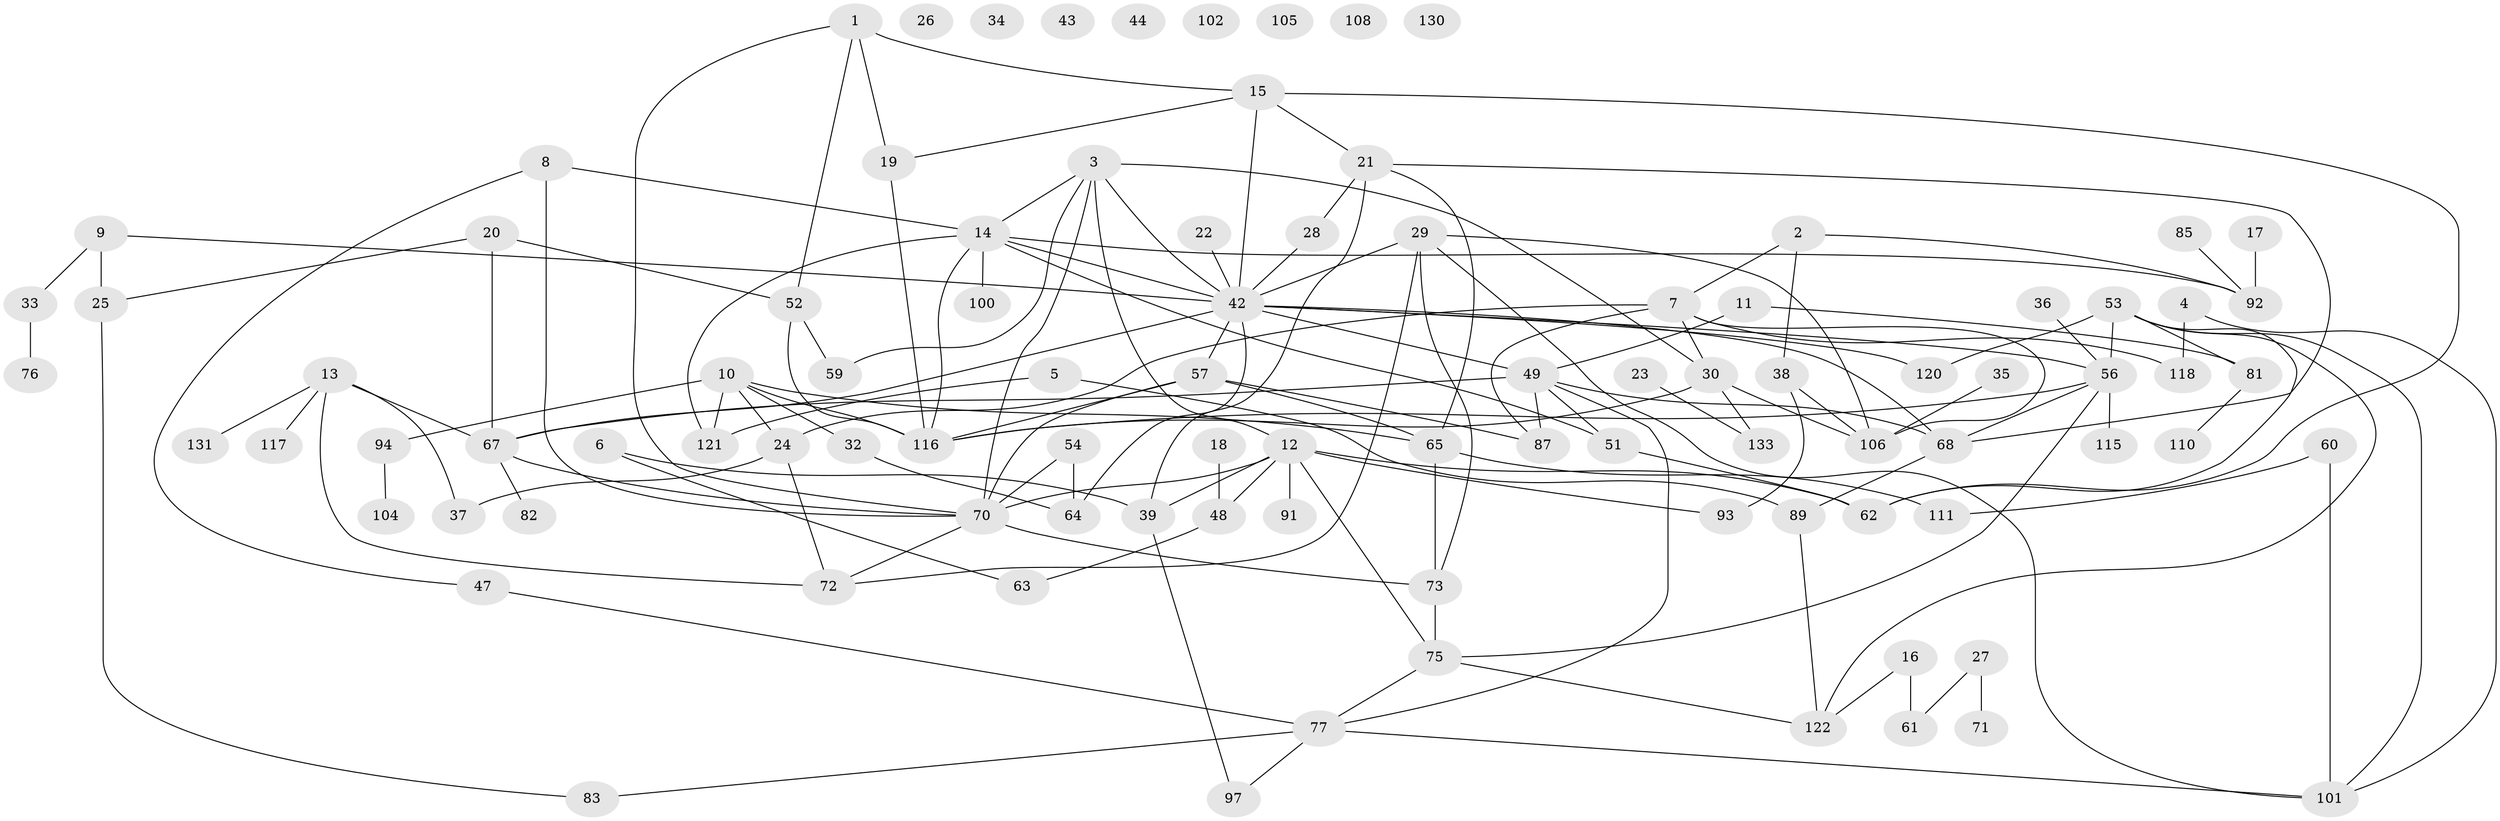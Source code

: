 // original degree distribution, {4: 0.17391304347826086, 3: 0.1956521739130435, 2: 0.2753623188405797, 5: 0.08695652173913043, 1: 0.16666666666666666, 0: 0.057971014492753624, 7: 0.021739130434782608, 6: 0.014492753623188406, 9: 0.007246376811594203}
// Generated by graph-tools (version 1.1) at 2025/16/03/04/25 18:16:28]
// undirected, 96 vertices, 147 edges
graph export_dot {
graph [start="1"]
  node [color=gray90,style=filled];
  1;
  2;
  3 [super="+41"];
  4;
  5;
  6;
  7 [super="+132"];
  8 [super="+69"];
  9 [super="+46"];
  10 [super="+128"];
  11;
  12 [super="+138"];
  13;
  14 [super="+123"];
  15 [super="+45"];
  16;
  17;
  18;
  19 [super="+113"];
  20;
  21 [super="+31"];
  22;
  23;
  24 [super="+50"];
  25 [super="+40"];
  26;
  27;
  28;
  29 [super="+119"];
  30;
  32;
  33;
  34;
  35;
  36;
  37;
  38;
  39 [super="+66"];
  42 [super="+124+90"];
  43;
  44;
  47;
  48;
  49;
  51 [super="+112"];
  52 [super="+55"];
  53 [super="+134+58"];
  54;
  56 [super="+127"];
  57 [super="+84"];
  59 [super="+79"];
  60;
  61;
  62;
  63;
  64;
  65;
  67 [super="+99"];
  68 [super="+86"];
  70 [super="+74+88"];
  71;
  72;
  73 [super="+114"];
  75 [super="+98"];
  76;
  77 [super="+80"];
  81;
  82;
  83;
  85;
  87;
  89;
  91;
  92;
  93;
  94;
  97;
  100;
  101;
  102;
  104;
  105;
  106;
  108;
  110;
  111;
  115;
  116 [super="+135"];
  117;
  118;
  120;
  121;
  122;
  130;
  131;
  133;
  1 -- 15;
  1 -- 70;
  1 -- 19;
  1 -- 52;
  2 -- 38;
  2 -- 92;
  2 -- 7;
  3 -- 30;
  3 -- 59;
  3 -- 14;
  3 -- 12;
  3 -- 42;
  3 -- 70;
  4 -- 101;
  4 -- 118;
  5 -- 89;
  5 -- 121;
  6 -- 63;
  6 -- 39;
  7 -- 30;
  7 -- 87;
  7 -- 106;
  7 -- 118;
  7 -- 24;
  8 -- 70;
  8 -- 14;
  8 -- 47;
  9 -- 33;
  9 -- 42;
  9 -- 25;
  10 -- 65;
  10 -- 94;
  10 -- 116;
  10 -- 32;
  10 -- 121;
  10 -- 24;
  11 -- 49;
  11 -- 81;
  12 -- 39;
  12 -- 48;
  12 -- 70;
  12 -- 91;
  12 -- 75;
  12 -- 93;
  12 -- 62;
  13 -- 37;
  13 -- 72;
  13 -- 117;
  13 -- 131;
  13 -- 67;
  14 -- 100;
  14 -- 116;
  14 -- 121;
  14 -- 51;
  14 -- 92;
  14 -- 42;
  15 -- 19;
  15 -- 42;
  15 -- 21;
  15 -- 62;
  16 -- 61;
  16 -- 122;
  17 -- 92;
  18 -- 48;
  19 -- 116;
  20 -- 67;
  20 -- 52;
  20 -- 25;
  21 -- 65;
  21 -- 68;
  21 -- 28;
  21 -- 39;
  22 -- 42;
  23 -- 133;
  24 -- 37;
  24 -- 72;
  25 -- 83;
  27 -- 61;
  27 -- 71;
  28 -- 42;
  29 -- 106;
  29 -- 101;
  29 -- 72;
  29 -- 73;
  29 -- 42;
  30 -- 106;
  30 -- 133;
  30 -- 116;
  32 -- 64;
  33 -- 76;
  35 -- 106;
  36 -- 56;
  38 -- 93;
  38 -- 106;
  39 -- 97;
  42 -- 64;
  42 -- 49;
  42 -- 68;
  42 -- 120;
  42 -- 56;
  42 -- 67;
  42 -- 57;
  47 -- 77;
  48 -- 63;
  49 -- 51;
  49 -- 68;
  49 -- 77;
  49 -- 87;
  49 -- 67;
  51 -- 62;
  52 -- 116;
  52 -- 59;
  53 -- 81;
  53 -- 101;
  53 -- 62;
  53 -- 56;
  53 -- 122;
  53 -- 120;
  54 -- 64;
  54 -- 70;
  56 -- 116;
  56 -- 115;
  56 -- 68;
  56 -- 75;
  57 -- 65;
  57 -- 116;
  57 -- 70;
  57 -- 87;
  60 -- 101;
  60 -- 111;
  65 -- 111;
  65 -- 73;
  67 -- 70;
  67 -- 82;
  68 -- 89;
  70 -- 72;
  70 -- 73;
  73 -- 75;
  75 -- 122;
  75 -- 77;
  77 -- 83;
  77 -- 101;
  77 -- 97;
  81 -- 110;
  85 -- 92;
  89 -- 122;
  94 -- 104;
}
